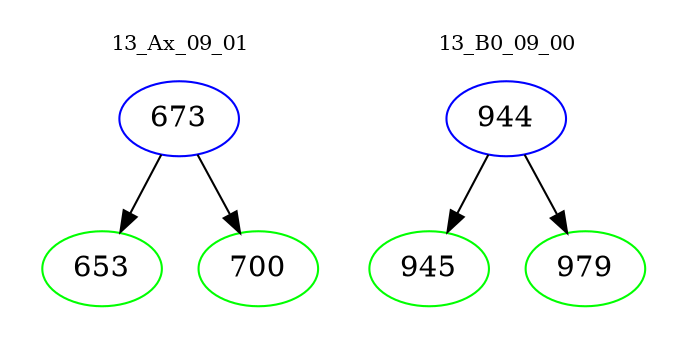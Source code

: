 digraph{
subgraph cluster_0 {
color = white
label = "13_Ax_09_01";
fontsize=10;
T0_673 [label="673", color="blue"]
T0_673 -> T0_653 [color="black"]
T0_653 [label="653", color="green"]
T0_673 -> T0_700 [color="black"]
T0_700 [label="700", color="green"]
}
subgraph cluster_1 {
color = white
label = "13_B0_09_00";
fontsize=10;
T1_944 [label="944", color="blue"]
T1_944 -> T1_945 [color="black"]
T1_945 [label="945", color="green"]
T1_944 -> T1_979 [color="black"]
T1_979 [label="979", color="green"]
}
}
